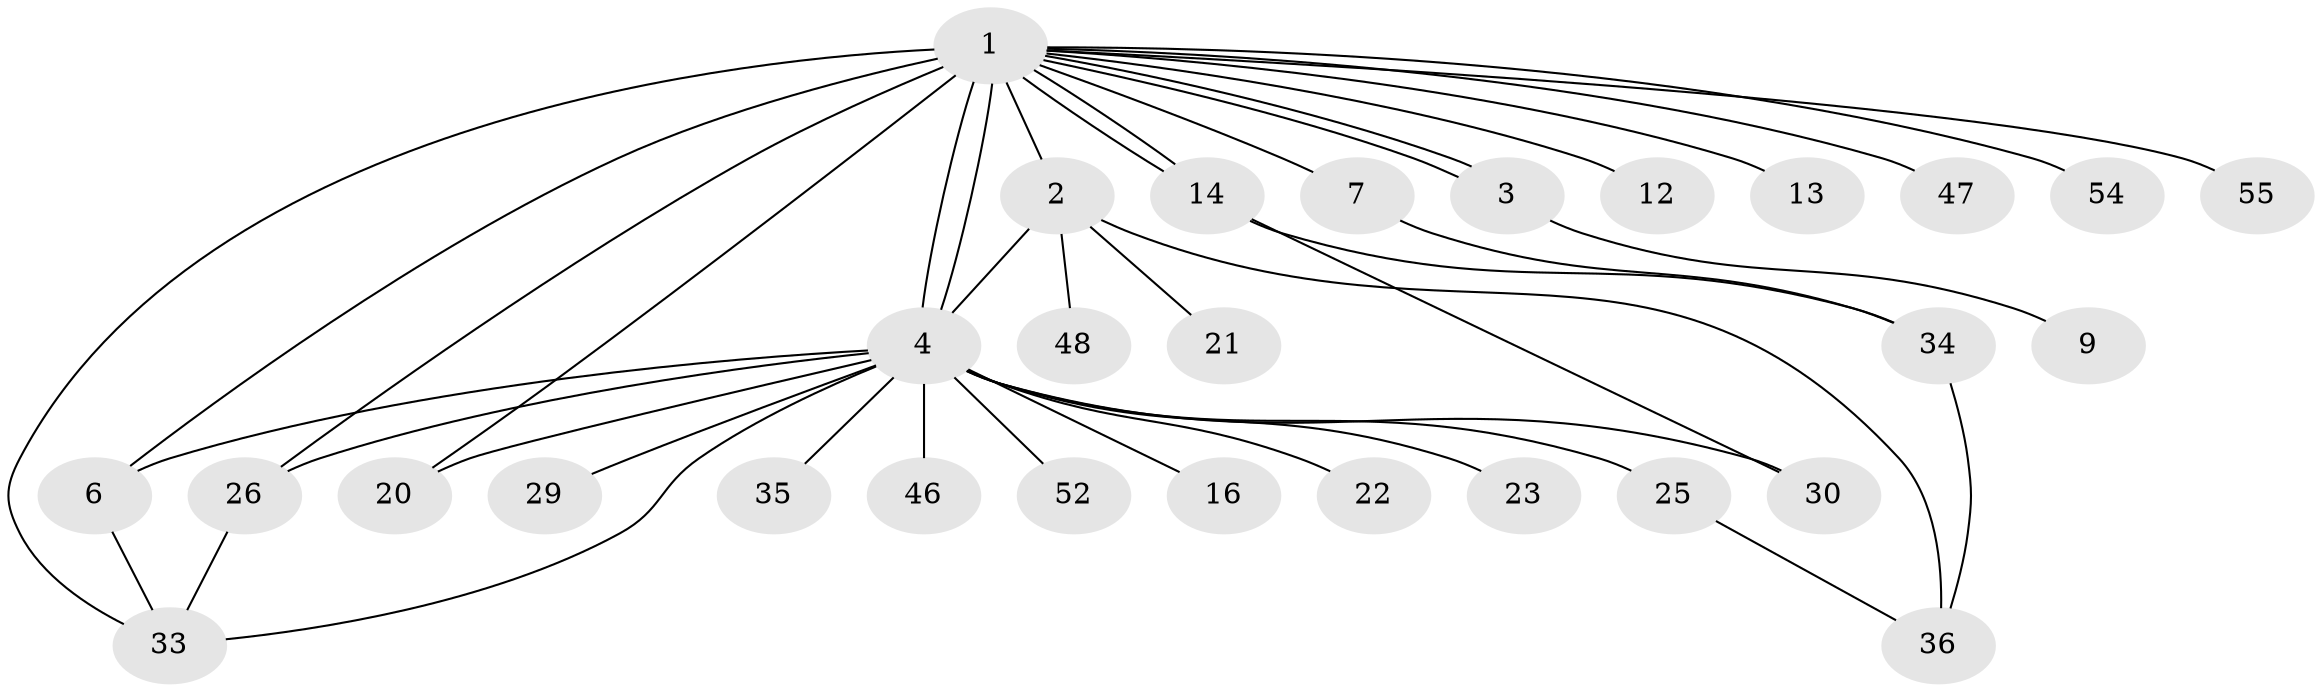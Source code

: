 // original degree distribution, {22: 0.01694915254237288, 5: 0.0847457627118644, 6: 0.01694915254237288, 17: 0.01694915254237288, 10: 0.01694915254237288, 4: 0.0847457627118644, 1: 0.5254237288135594, 2: 0.11864406779661017, 3: 0.11864406779661017}
// Generated by graph-tools (version 1.1) at 2025/14/03/09/25 04:14:42]
// undirected, 29 vertices, 42 edges
graph export_dot {
graph [start="1"]
  node [color=gray90,style=filled];
  1;
  2;
  3 [super="+51+42+24"];
  4 [super="+31+5+11+38"];
  6 [super="+45+10"];
  7 [super="+57+17"];
  9;
  12;
  13;
  14 [super="+19+32+15"];
  16;
  20 [super="+59"];
  21;
  22;
  23;
  25;
  26 [super="+44+27"];
  29;
  30;
  33;
  34 [super="+58"];
  35;
  36 [super="+50"];
  46;
  47;
  48;
  52;
  54;
  55;
  1 -- 2;
  1 -- 3;
  1 -- 3;
  1 -- 4 [weight=6];
  1 -- 4;
  1 -- 6;
  1 -- 7;
  1 -- 12;
  1 -- 13;
  1 -- 14;
  1 -- 14;
  1 -- 26;
  1 -- 33;
  1 -- 47;
  1 -- 54;
  1 -- 55;
  1 -- 20;
  2 -- 21;
  2 -- 48;
  2 -- 36;
  2 -- 4;
  3 -- 9;
  4 -- 20 [weight=2];
  4 -- 22;
  4 -- 23;
  4 -- 25 [weight=2];
  4 -- 26 [weight=2];
  4 -- 29;
  4 -- 35;
  4 -- 46;
  4 -- 52;
  4 -- 16;
  4 -- 30;
  4 -- 33;
  4 -- 6;
  6 -- 33;
  7 -- 34;
  14 -- 34;
  14 -- 30;
  25 -- 36;
  26 -- 33;
  34 -- 36;
}
